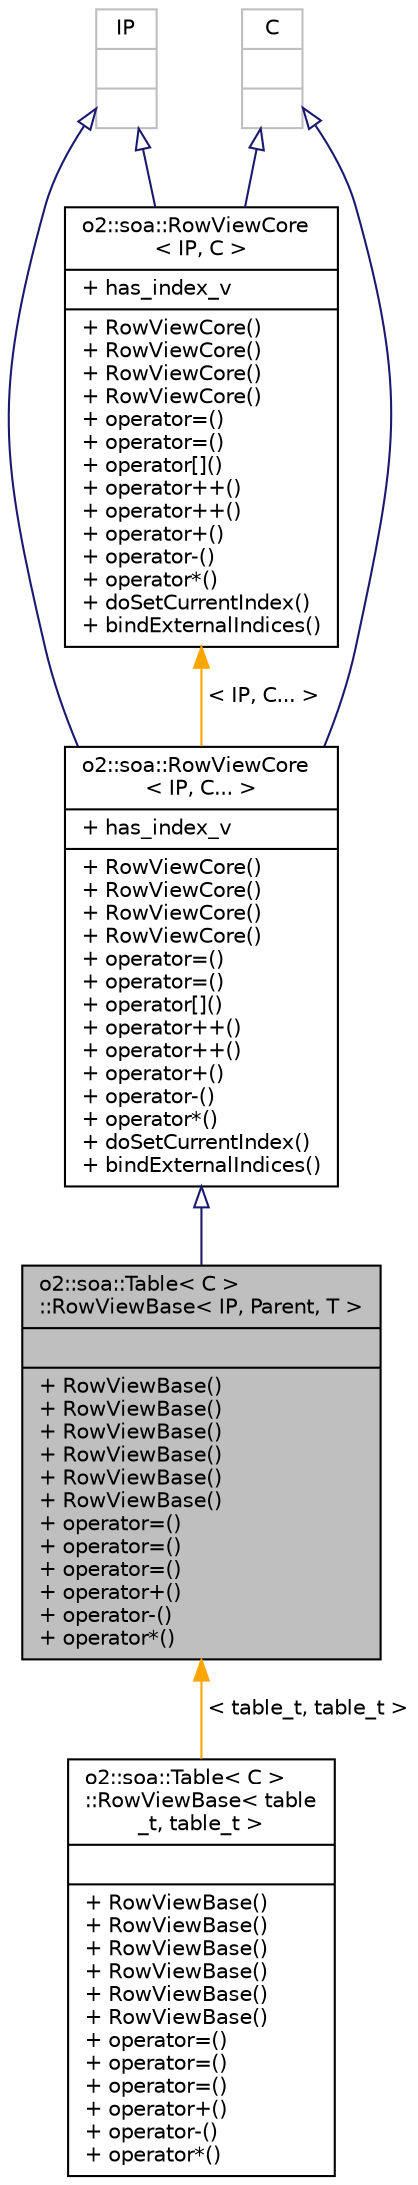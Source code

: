 digraph "o2::soa::Table&lt; C &gt;::RowViewBase&lt; IP, Parent, T &gt;"
{
 // INTERACTIVE_SVG=YES
  bgcolor="transparent";
  edge [fontname="Helvetica",fontsize="10",labelfontname="Helvetica",labelfontsize="10"];
  node [fontname="Helvetica",fontsize="10",shape=record];
  Node0 [label="{o2::soa::Table\< C \>\l::RowViewBase\< IP, Parent, T \>\n||+ RowViewBase()\l+ RowViewBase()\l+ RowViewBase()\l+ RowViewBase()\l+ RowViewBase()\l+ RowViewBase()\l+ operator=()\l+ operator=()\l+ operator=()\l+ operator+()\l+ operator-()\l+ operator*()\l}",height=0.2,width=0.4,color="black", fillcolor="grey75", style="filled", fontcolor="black"];
  Node1 -> Node0 [dir="back",color="midnightblue",fontsize="10",style="solid",arrowtail="onormal",fontname="Helvetica"];
  Node1 [label="{o2::soa::RowViewCore\l\< IP, C... \>\n|+ has_index_v\l|+ RowViewCore()\l+ RowViewCore()\l+ RowViewCore()\l+ RowViewCore()\l+ operator=()\l+ operator=()\l+ operator[]()\l+ operator++()\l+ operator++()\l+ operator+()\l+ operator-()\l+ operator*()\l+ doSetCurrentIndex()\l+ bindExternalIndices()\l}",height=0.2,width=0.4,color="black",URL="$d7/d57/structo2_1_1soa_1_1RowViewCore.html"];
  Node2 -> Node1 [dir="back",color="midnightblue",fontsize="10",style="solid",arrowtail="onormal",fontname="Helvetica"];
  Node2 [label="{IP\n||}",height=0.2,width=0.4,color="grey75"];
  Node3 -> Node1 [dir="back",color="midnightblue",fontsize="10",style="solid",arrowtail="onormal",fontname="Helvetica"];
  Node3 [label="{C\n||}",height=0.2,width=0.4,color="grey75"];
  Node4 -> Node1 [dir="back",color="orange",fontsize="10",style="solid",label=" \< IP, C... \>" ,fontname="Helvetica"];
  Node4 [label="{o2::soa::RowViewCore\l\< IP, C \>\n|+ has_index_v\l|+ RowViewCore()\l+ RowViewCore()\l+ RowViewCore()\l+ RowViewCore()\l+ operator=()\l+ operator=()\l+ operator[]()\l+ operator++()\l+ operator++()\l+ operator+()\l+ operator-()\l+ operator*()\l+ doSetCurrentIndex()\l+ bindExternalIndices()\l}",height=0.2,width=0.4,color="black",URL="$d7/d57/structo2_1_1soa_1_1RowViewCore.html"];
  Node2 -> Node4 [dir="back",color="midnightblue",fontsize="10",style="solid",arrowtail="onormal",fontname="Helvetica"];
  Node3 -> Node4 [dir="back",color="midnightblue",fontsize="10",style="solid",arrowtail="onormal",fontname="Helvetica"];
  Node0 -> Node5 [dir="back",color="orange",fontsize="10",style="solid",label=" \< table_t, table_t \>" ,fontname="Helvetica"];
  Node5 [label="{o2::soa::Table\< C \>\l::RowViewBase\< table\l_t, table_t \>\n||+ RowViewBase()\l+ RowViewBase()\l+ RowViewBase()\l+ RowViewBase()\l+ RowViewBase()\l+ RowViewBase()\l+ operator=()\l+ operator=()\l+ operator=()\l+ operator+()\l+ operator-()\l+ operator*()\l}",height=0.2,width=0.4,color="black",URL="$d5/d04/structo2_1_1soa_1_1Table_1_1RowViewBase.html"];
}
